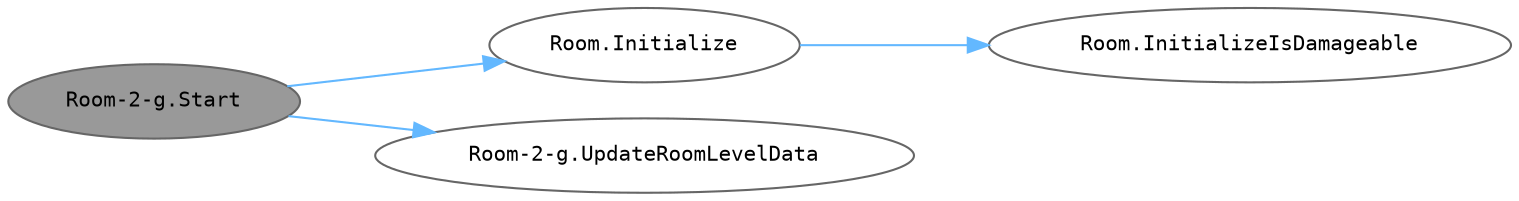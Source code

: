 digraph "Room-2-g.Start"
{
 // INTERACTIVE_SVG=YES
 // LATEX_PDF_SIZE
  bgcolor="transparent";
  edge [fontname=Helvetica,fontsize=10,labelfontname=Helvetica,labelfontsize=10];
  node [fontname=Helvetica,fontsize=10,fontname=Consolas fontsize=10 style=filled height=0.2 width=0.4 margin=0.1];
  rankdir="LR";
  Node1 [id="Node000001",label="Room-2-g.Start",height=0.2,width=0.4,color="gray40", fillcolor="grey60", style="filled", fontcolor="black",tooltip="Start 시 roomData가 유효하다면 초기화 및 레벨 데이터 갱신을 수행합니다."];
  Node1 -> Node2 [id="edge1_Node000001_Node000002",color="steelblue1",style="solid",tooltip=" "];
  Node2 [id="Node000002",label="Room.Initialize",height=0.2,width=0.4,color="grey40", fillcolor="white", style="filled",URL="$class_room.html#a720815f09708c239f108c42889a676cc",tooltip="방을 초기화합니다."];
  Node2 -> Node3 [id="edge2_Node000002_Node000003",color="steelblue1",style="solid",tooltip=" "];
  Node3 [id="Node000003",label="Room.InitializeIsDamageable",height=0.2,width=0.4,color="grey40", fillcolor="white", style="filled",URL="$class_room.html#a0689a22affd036af39a621cb1c6232d7",tooltip="이 방이 데미지를 받을 수 있는지 여부를 초기화합니다."];
  Node1 -> Node4 [id="edge3_Node000001_Node000004",color="steelblue1",style="solid",tooltip=" "];
  Node4 [id="Node000004",label="Room-2-g.UpdateRoomLevelData",height=0.2,width=0.4,color="grey40", fillcolor="white", style="filled",URL="$class_room-2-g.html#a991f10d83518af889058b13763fd3e25",tooltip="레벨 데이터 캐시를 갱신합니다. roomData에서 현재 레벨에 맞는 데이터를 가져오고, 시각적 요소도 함께 갱신됩니다."];
}
